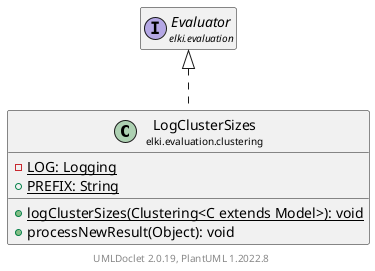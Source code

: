@startuml
    remove .*\.(Instance|Par|Parameterizer|Factory)$
    set namespaceSeparator none
    hide empty fields
    hide empty methods

    class "<size:14>LogClusterSizes\n<size:10>elki.evaluation.clustering" as elki.evaluation.clustering.LogClusterSizes [[LogClusterSizes.html]] {
        {static} -LOG: Logging
        {static} +PREFIX: String
        {static} +logClusterSizes(Clustering<C extends Model>): void
        +processNewResult(Object): void
    }

    interface "<size:14>Evaluator\n<size:10>elki.evaluation" as elki.evaluation.Evaluator [[../Evaluator.html]]

    elki.evaluation.Evaluator <|.. elki.evaluation.clustering.LogClusterSizes

    center footer UMLDoclet 2.0.19, PlantUML 1.2022.8
@enduml
